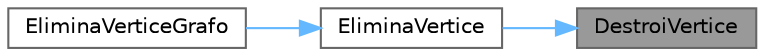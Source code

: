 digraph "DestroiVertice"
{
 // LATEX_PDF_SIZE
  bgcolor="transparent";
  edge [fontname=Helvetica,fontsize=10,labelfontname=Helvetica,labelfontsize=10];
  node [fontname=Helvetica,fontsize=10,shape=box,height=0.2,width=0.4];
  rankdir="RL";
  Node1 [id="Node000001",label="DestroiVertice",height=0.2,width=0.4,color="gray40", fillcolor="grey60", style="filled", fontcolor="black",tooltip=" "];
  Node1 -> Node2 [id="edge3_Node000001_Node000002",dir="back",color="steelblue1",style="solid",tooltip=" "];
  Node2 [id="Node000002",label="EliminaVertice",height=0.2,width=0.4,color="grey40", fillcolor="white", style="filled",URL="$_vertice_8c.html#ab0e47318f0b8df0284996bdbcb1a3af9",tooltip=" "];
  Node2 -> Node3 [id="edge4_Node000002_Node000003",dir="back",color="steelblue1",style="solid",tooltip=" "];
  Node3 [id="Node000003",label="EliminaVerticeGrafo",height=0.2,width=0.4,color="grey40", fillcolor="white", style="filled",URL="$_vertice_8c.html#afca57fe820c774993f36e97a78b3a9f4",tooltip=" "];
}
